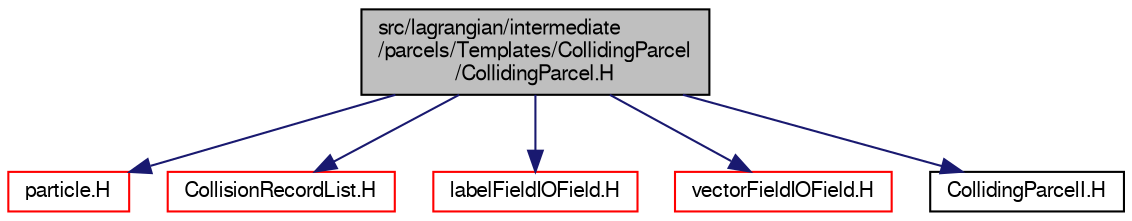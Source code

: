 digraph "src/lagrangian/intermediate/parcels/Templates/CollidingParcel/CollidingParcel.H"
{
  bgcolor="transparent";
  edge [fontname="FreeSans",fontsize="10",labelfontname="FreeSans",labelfontsize="10"];
  node [fontname="FreeSans",fontsize="10",shape=record];
  Node0 [label="src/lagrangian/intermediate\l/parcels/Templates/CollidingParcel\l/CollidingParcel.H",height=0.2,width=0.4,color="black", fillcolor="grey75", style="filled", fontcolor="black"];
  Node0 -> Node1 [color="midnightblue",fontsize="10",style="solid",fontname="FreeSans"];
  Node1 [label="particle.H",height=0.2,width=0.4,color="red",URL="$a04889.html"];
  Node0 -> Node295 [color="midnightblue",fontsize="10",style="solid",fontname="FreeSans"];
  Node295 [label="CollisionRecordList.H",height=0.2,width=0.4,color="red",URL="$a05408.html"];
  Node0 -> Node301 [color="midnightblue",fontsize="10",style="solid",fontname="FreeSans"];
  Node301 [label="labelFieldIOField.H",height=0.2,width=0.4,color="red",URL="$a09620.html"];
  Node0 -> Node302 [color="midnightblue",fontsize="10",style="solid",fontname="FreeSans"];
  Node302 [label="vectorFieldIOField.H",height=0.2,width=0.4,color="red",URL="$a09788.html"];
  Node0 -> Node303 [color="midnightblue",fontsize="10",style="solid",fontname="FreeSans"];
  Node303 [label="CollidingParcelI.H",height=0.2,width=0.4,color="black",URL="$a05399.html"];
}
